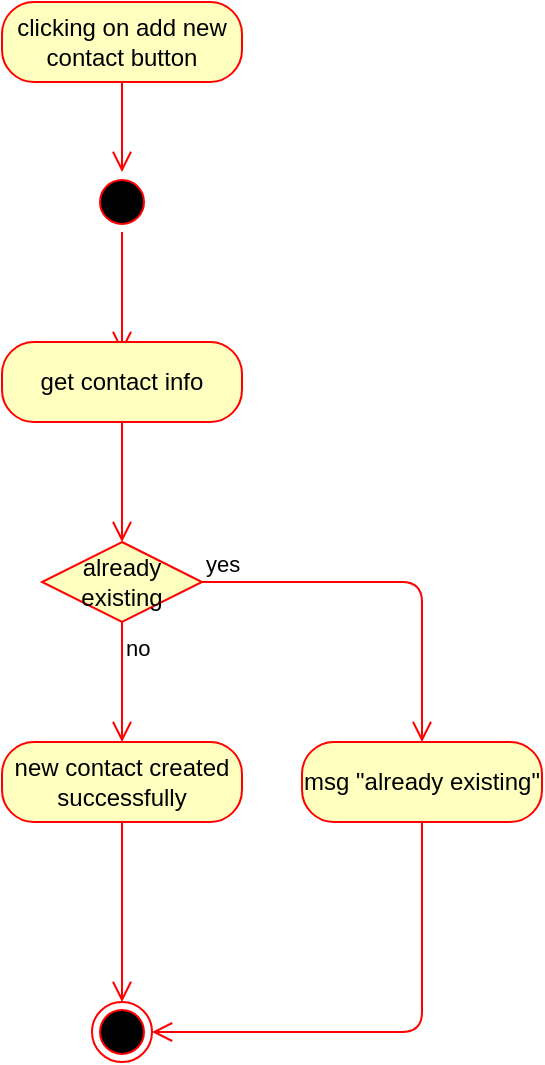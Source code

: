<mxfile version="12.5.8" type="github">
  <diagram id="Ob-jkhG-rPBSQCunL5r1" name="Page-1">
    <mxGraphModel dx="1264" dy="533" grid="1" gridSize="10" guides="1" tooltips="1" connect="1" arrows="1" fold="1" page="1" pageScale="1" pageWidth="827" pageHeight="1169" math="0" shadow="0">
      <root>
        <mxCell id="0"/>
        <mxCell id="1" parent="0"/>
        <mxCell id="TRBahTDJeuBl8Zb0QJSd-14" value="clicking on add new contact button" style="rounded=1;whiteSpace=wrap;html=1;arcSize=40;fontColor=#000000;fillColor=#ffffc0;strokeColor=#ff0000;" vertex="1" parent="1">
          <mxGeometry x="140" y="270" width="120" height="40" as="geometry"/>
        </mxCell>
        <mxCell id="TRBahTDJeuBl8Zb0QJSd-15" value="" style="edgeStyle=orthogonalEdgeStyle;html=1;verticalAlign=bottom;endArrow=open;endSize=8;strokeColor=#ff0000;" edge="1" parent="1" source="TRBahTDJeuBl8Zb0QJSd-14" target="TRBahTDJeuBl8Zb0QJSd-16">
          <mxGeometry relative="1" as="geometry">
            <mxPoint x="200" y="370" as="targetPoint"/>
          </mxGeometry>
        </mxCell>
        <mxCell id="TRBahTDJeuBl8Zb0QJSd-16" value="" style="ellipse;html=1;shape=startState;fillColor=#000000;strokeColor=#ff0000;" vertex="1" parent="1">
          <mxGeometry x="185" y="355" width="30" height="30" as="geometry"/>
        </mxCell>
        <mxCell id="TRBahTDJeuBl8Zb0QJSd-17" value="" style="edgeStyle=orthogonalEdgeStyle;html=1;verticalAlign=bottom;endArrow=open;endSize=8;strokeColor=#ff0000;" edge="1" parent="1" source="TRBahTDJeuBl8Zb0QJSd-16">
          <mxGeometry relative="1" as="geometry">
            <mxPoint x="200" y="445" as="targetPoint"/>
          </mxGeometry>
        </mxCell>
        <mxCell id="TRBahTDJeuBl8Zb0QJSd-18" value="get contact info" style="rounded=1;whiteSpace=wrap;html=1;arcSize=40;fontColor=#000000;fillColor=#ffffc0;strokeColor=#ff0000;" vertex="1" parent="1">
          <mxGeometry x="140" y="440" width="120" height="40" as="geometry"/>
        </mxCell>
        <mxCell id="TRBahTDJeuBl8Zb0QJSd-19" value="" style="edgeStyle=orthogonalEdgeStyle;html=1;verticalAlign=bottom;endArrow=open;endSize=8;strokeColor=#ff0000;" edge="1" parent="1" source="TRBahTDJeuBl8Zb0QJSd-18">
          <mxGeometry relative="1" as="geometry">
            <mxPoint x="200" y="540" as="targetPoint"/>
          </mxGeometry>
        </mxCell>
        <mxCell id="TRBahTDJeuBl8Zb0QJSd-20" value="already existing" style="rhombus;whiteSpace=wrap;html=1;fillColor=#ffffc0;strokeColor=#ff0000;" vertex="1" parent="1">
          <mxGeometry x="160" y="540" width="80" height="40" as="geometry"/>
        </mxCell>
        <mxCell id="TRBahTDJeuBl8Zb0QJSd-21" value="yes" style="edgeStyle=orthogonalEdgeStyle;html=1;align=left;verticalAlign=bottom;endArrow=open;endSize=8;strokeColor=#ff0000;entryX=0.5;entryY=0;entryDx=0;entryDy=0;" edge="1" parent="1" source="TRBahTDJeuBl8Zb0QJSd-20" target="TRBahTDJeuBl8Zb0QJSd-26">
          <mxGeometry x="-1" relative="1" as="geometry">
            <mxPoint x="340" y="560" as="targetPoint"/>
          </mxGeometry>
        </mxCell>
        <mxCell id="TRBahTDJeuBl8Zb0QJSd-22" value="no&lt;br&gt;" style="edgeStyle=orthogonalEdgeStyle;html=1;align=left;verticalAlign=top;endArrow=open;endSize=8;strokeColor=#ff0000;" edge="1" parent="1" source="TRBahTDJeuBl8Zb0QJSd-20">
          <mxGeometry x="-1" relative="1" as="geometry">
            <mxPoint x="200" y="640" as="targetPoint"/>
          </mxGeometry>
        </mxCell>
        <mxCell id="TRBahTDJeuBl8Zb0QJSd-23" value="new contact created successfully" style="rounded=1;whiteSpace=wrap;html=1;arcSize=40;fontColor=#000000;fillColor=#ffffc0;strokeColor=#ff0000;" vertex="1" parent="1">
          <mxGeometry x="140" y="640" width="120" height="40" as="geometry"/>
        </mxCell>
        <mxCell id="TRBahTDJeuBl8Zb0QJSd-24" value="" style="edgeStyle=orthogonalEdgeStyle;html=1;verticalAlign=bottom;endArrow=open;endSize=8;strokeColor=#ff0000;" edge="1" parent="1" source="TRBahTDJeuBl8Zb0QJSd-23" target="TRBahTDJeuBl8Zb0QJSd-25">
          <mxGeometry relative="1" as="geometry">
            <mxPoint x="200" y="740" as="targetPoint"/>
          </mxGeometry>
        </mxCell>
        <mxCell id="TRBahTDJeuBl8Zb0QJSd-25" value="" style="ellipse;html=1;shape=endState;fillColor=#000000;strokeColor=#ff0000;" vertex="1" parent="1">
          <mxGeometry x="185" y="770" width="30" height="30" as="geometry"/>
        </mxCell>
        <mxCell id="TRBahTDJeuBl8Zb0QJSd-26" value="msg &quot;already existing&quot;" style="rounded=1;whiteSpace=wrap;html=1;arcSize=40;fontColor=#000000;fillColor=#ffffc0;strokeColor=#ff0000;" vertex="1" parent="1">
          <mxGeometry x="290" y="640" width="120" height="40" as="geometry"/>
        </mxCell>
        <mxCell id="TRBahTDJeuBl8Zb0QJSd-27" value="" style="edgeStyle=orthogonalEdgeStyle;html=1;verticalAlign=bottom;endArrow=open;endSize=8;strokeColor=#ff0000;entryX=1;entryY=0.5;entryDx=0;entryDy=0;" edge="1" parent="1" source="TRBahTDJeuBl8Zb0QJSd-26" target="TRBahTDJeuBl8Zb0QJSd-25">
          <mxGeometry relative="1" as="geometry">
            <mxPoint x="290" y="890" as="targetPoint"/>
            <Array as="points">
              <mxPoint x="350" y="785"/>
            </Array>
          </mxGeometry>
        </mxCell>
      </root>
    </mxGraphModel>
  </diagram>
</mxfile>

